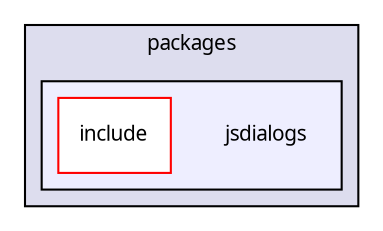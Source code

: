 digraph "packages/jsdialogs/" {
  compound=true
  node [ fontsize="10", fontname="FreeSans.ttf"];
  edge [ labelfontsize="10", labelfontname="FreeSans.ttf"];
  subgraph clusterdir_93501a11e921083efbd154e0cdff5f10 {
    graph [ bgcolor="#ddddee", pencolor="black", label="packages" fontname="FreeSans.ttf", fontsize="10", URL="dir_93501a11e921083efbd154e0cdff5f10.html"]
  subgraph clusterdir_762058f1630194e648f5a07137fda1a3 {
    graph [ bgcolor="#eeeeff", pencolor="black", label="" URL="dir_762058f1630194e648f5a07137fda1a3.html"];
    dir_762058f1630194e648f5a07137fda1a3 [shape=plaintext label="jsdialogs"];
    dir_649459efb055bef77ed5805948e9e75d [shape=box label="include" color="red" fillcolor="white" style="filled" URL="dir_649459efb055bef77ed5805948e9e75d.html"];
  }
  }
}
